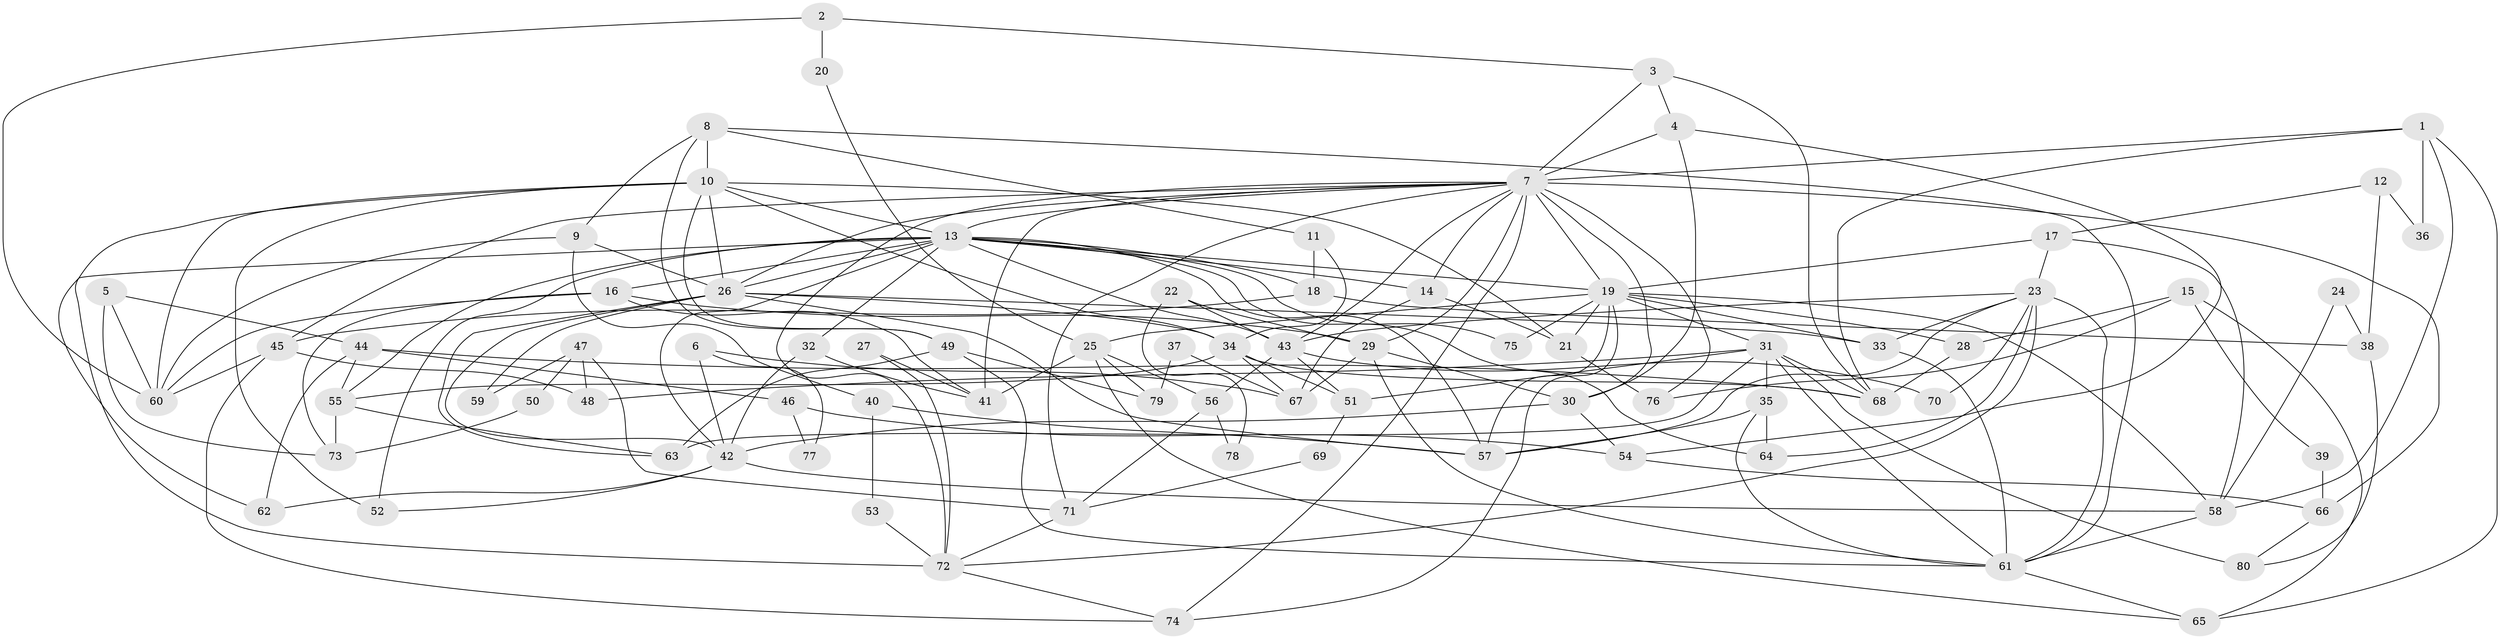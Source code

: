 // original degree distribution, {5: 0.14035087719298245, 3: 0.2631578947368421, 4: 0.30701754385964913, 6: 0.10526315789473684, 7: 0.043859649122807015, 2: 0.13157894736842105, 9: 0.008771929824561403}
// Generated by graph-tools (version 1.1) at 2025/51/03/04/25 22:51:18]
// undirected, 80 vertices, 184 edges
graph export_dot {
  node [color=gray90,style=filled];
  1;
  2;
  3;
  4;
  5;
  6;
  7;
  8;
  9;
  10;
  11;
  12;
  13;
  14;
  15;
  16;
  17;
  18;
  19;
  20;
  21;
  22;
  23;
  24;
  25;
  26;
  27;
  28;
  29;
  30;
  31;
  32;
  33;
  34;
  35;
  36;
  37;
  38;
  39;
  40;
  41;
  42;
  43;
  44;
  45;
  46;
  47;
  48;
  49;
  50;
  51;
  52;
  53;
  54;
  55;
  56;
  57;
  58;
  59;
  60;
  61;
  62;
  63;
  64;
  65;
  66;
  67;
  68;
  69;
  70;
  71;
  72;
  73;
  74;
  75;
  76;
  77;
  78;
  79;
  80;
  1 -- 7 [weight=1.0];
  1 -- 36 [weight=1.0];
  1 -- 58 [weight=1.0];
  1 -- 65 [weight=1.0];
  1 -- 68 [weight=1.0];
  2 -- 3 [weight=1.0];
  2 -- 20 [weight=1.0];
  2 -- 60 [weight=1.0];
  3 -- 4 [weight=1.0];
  3 -- 7 [weight=1.0];
  3 -- 68 [weight=1.0];
  4 -- 7 [weight=1.0];
  4 -- 30 [weight=1.0];
  4 -- 54 [weight=1.0];
  5 -- 44 [weight=1.0];
  5 -- 60 [weight=1.0];
  5 -- 73 [weight=1.0];
  6 -- 42 [weight=1.0];
  6 -- 67 [weight=1.0];
  6 -- 77 [weight=1.0];
  7 -- 13 [weight=1.0];
  7 -- 14 [weight=1.0];
  7 -- 19 [weight=2.0];
  7 -- 26 [weight=1.0];
  7 -- 29 [weight=1.0];
  7 -- 30 [weight=1.0];
  7 -- 41 [weight=1.0];
  7 -- 43 [weight=1.0];
  7 -- 45 [weight=1.0];
  7 -- 66 [weight=2.0];
  7 -- 71 [weight=1.0];
  7 -- 72 [weight=1.0];
  7 -- 74 [weight=1.0];
  7 -- 76 [weight=1.0];
  8 -- 9 [weight=1.0];
  8 -- 10 [weight=1.0];
  8 -- 11 [weight=1.0];
  8 -- 49 [weight=1.0];
  8 -- 61 [weight=1.0];
  9 -- 26 [weight=1.0];
  9 -- 40 [weight=1.0];
  9 -- 60 [weight=1.0];
  10 -- 13 [weight=1.0];
  10 -- 21 [weight=1.0];
  10 -- 26 [weight=1.0];
  10 -- 34 [weight=1.0];
  10 -- 49 [weight=1.0];
  10 -- 52 [weight=1.0];
  10 -- 60 [weight=1.0];
  10 -- 72 [weight=1.0];
  11 -- 18 [weight=1.0];
  11 -- 34 [weight=1.0];
  12 -- 17 [weight=1.0];
  12 -- 36 [weight=1.0];
  12 -- 38 [weight=1.0];
  13 -- 14 [weight=1.0];
  13 -- 16 [weight=1.0];
  13 -- 18 [weight=1.0];
  13 -- 19 [weight=1.0];
  13 -- 26 [weight=1.0];
  13 -- 32 [weight=1.0];
  13 -- 42 [weight=2.0];
  13 -- 43 [weight=1.0];
  13 -- 52 [weight=1.0];
  13 -- 55 [weight=1.0];
  13 -- 57 [weight=1.0];
  13 -- 62 [weight=1.0];
  13 -- 64 [weight=1.0];
  13 -- 75 [weight=1.0];
  14 -- 21 [weight=1.0];
  14 -- 67 [weight=1.0];
  15 -- 28 [weight=1.0];
  15 -- 39 [weight=1.0];
  15 -- 65 [weight=1.0];
  15 -- 76 [weight=1.0];
  16 -- 29 [weight=1.0];
  16 -- 41 [weight=1.0];
  16 -- 60 [weight=1.0];
  16 -- 73 [weight=1.0];
  17 -- 19 [weight=1.0];
  17 -- 23 [weight=1.0];
  17 -- 58 [weight=1.0];
  18 -- 38 [weight=1.0];
  18 -- 45 [weight=1.0];
  19 -- 21 [weight=1.0];
  19 -- 25 [weight=1.0];
  19 -- 28 [weight=1.0];
  19 -- 31 [weight=1.0];
  19 -- 33 [weight=1.0];
  19 -- 57 [weight=2.0];
  19 -- 58 [weight=1.0];
  19 -- 74 [weight=1.0];
  19 -- 75 [weight=1.0];
  20 -- 25 [weight=1.0];
  21 -- 76 [weight=1.0];
  22 -- 29 [weight=1.0];
  22 -- 43 [weight=1.0];
  22 -- 78 [weight=1.0];
  23 -- 33 [weight=1.0];
  23 -- 43 [weight=1.0];
  23 -- 57 [weight=1.0];
  23 -- 61 [weight=1.0];
  23 -- 64 [weight=1.0];
  23 -- 70 [weight=1.0];
  23 -- 72 [weight=1.0];
  24 -- 38 [weight=1.0];
  24 -- 58 [weight=1.0];
  25 -- 41 [weight=1.0];
  25 -- 56 [weight=1.0];
  25 -- 65 [weight=1.0];
  25 -- 79 [weight=1.0];
  26 -- 33 [weight=2.0];
  26 -- 34 [weight=2.0];
  26 -- 42 [weight=1.0];
  26 -- 57 [weight=1.0];
  26 -- 59 [weight=2.0];
  26 -- 63 [weight=1.0];
  27 -- 41 [weight=1.0];
  27 -- 72 [weight=1.0];
  28 -- 68 [weight=1.0];
  29 -- 30 [weight=1.0];
  29 -- 61 [weight=1.0];
  29 -- 67 [weight=1.0];
  30 -- 42 [weight=1.0];
  30 -- 54 [weight=1.0];
  31 -- 35 [weight=1.0];
  31 -- 48 [weight=1.0];
  31 -- 51 [weight=1.0];
  31 -- 61 [weight=1.0];
  31 -- 63 [weight=1.0];
  31 -- 68 [weight=1.0];
  31 -- 80 [weight=2.0];
  32 -- 41 [weight=1.0];
  32 -- 42 [weight=1.0];
  33 -- 61 [weight=1.0];
  34 -- 51 [weight=1.0];
  34 -- 55 [weight=1.0];
  34 -- 67 [weight=1.0];
  34 -- 68 [weight=1.0];
  35 -- 57 [weight=1.0];
  35 -- 61 [weight=1.0];
  35 -- 64 [weight=1.0];
  37 -- 67 [weight=1.0];
  37 -- 79 [weight=1.0];
  38 -- 80 [weight=1.0];
  39 -- 66 [weight=1.0];
  40 -- 53 [weight=1.0];
  40 -- 57 [weight=1.0];
  42 -- 52 [weight=1.0];
  42 -- 58 [weight=1.0];
  42 -- 62 [weight=1.0];
  43 -- 51 [weight=1.0];
  43 -- 56 [weight=1.0];
  43 -- 70 [weight=1.0];
  44 -- 46 [weight=1.0];
  44 -- 55 [weight=1.0];
  44 -- 62 [weight=1.0];
  44 -- 68 [weight=1.0];
  45 -- 48 [weight=1.0];
  45 -- 60 [weight=1.0];
  45 -- 74 [weight=1.0];
  46 -- 54 [weight=1.0];
  46 -- 77 [weight=1.0];
  47 -- 48 [weight=1.0];
  47 -- 50 [weight=1.0];
  47 -- 59 [weight=1.0];
  47 -- 71 [weight=1.0];
  49 -- 61 [weight=1.0];
  49 -- 63 [weight=1.0];
  49 -- 79 [weight=1.0];
  50 -- 73 [weight=1.0];
  51 -- 69 [weight=1.0];
  53 -- 72 [weight=1.0];
  54 -- 66 [weight=1.0];
  55 -- 63 [weight=1.0];
  55 -- 73 [weight=1.0];
  56 -- 71 [weight=1.0];
  56 -- 78 [weight=1.0];
  58 -- 61 [weight=1.0];
  61 -- 65 [weight=1.0];
  66 -- 80 [weight=1.0];
  69 -- 71 [weight=1.0];
  71 -- 72 [weight=1.0];
  72 -- 74 [weight=1.0];
}
